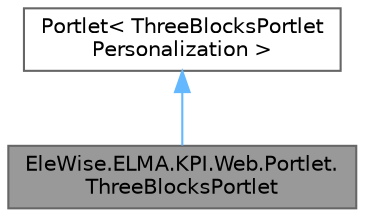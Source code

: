 digraph "EleWise.ELMA.KPI.Web.Portlet.ThreeBlocksPortlet"
{
 // LATEX_PDF_SIZE
  bgcolor="transparent";
  edge [fontname=Helvetica,fontsize=10,labelfontname=Helvetica,labelfontsize=10];
  node [fontname=Helvetica,fontsize=10,shape=box,height=0.2,width=0.4];
  Node1 [id="Node000001",label="EleWise.ELMA.KPI.Web.Portlet.\lThreeBlocksPortlet",height=0.2,width=0.4,color="gray40", fillcolor="grey60", style="filled", fontcolor="black",tooltip="Портлет \"Управление по целям\"."];
  Node2 -> Node1 [id="edge1_Node000001_Node000002",dir="back",color="steelblue1",style="solid",tooltip=" "];
  Node2 [id="Node000002",label="Portlet\< ThreeBlocksPortlet\lPersonalization \>",height=0.2,width=0.4,color="gray40", fillcolor="white", style="filled",tooltip=" "];
}
